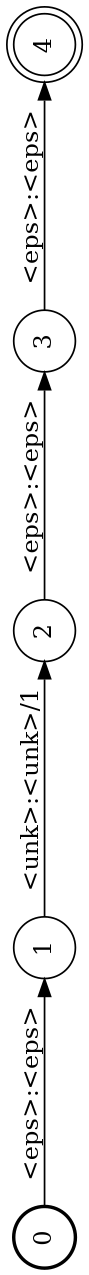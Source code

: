 digraph FST {
rankdir = LR;
size = "8.5,11";
label = "";
center = 1;
orientation = Landscape;
ranksep = "0.4";
nodesep = "0.25";
0 [label = "0", shape = circle, style = bold, fontsize = 14]
	0 -> 1 [label = "<eps>:<eps>", fontsize = 14];
1 [label = "1", shape = circle, style = solid, fontsize = 14]
	1 -> 2 [label = "<unk>:<unk>/1", fontsize = 14];
2 [label = "2", shape = circle, style = solid, fontsize = 14]
	2 -> 3 [label = "<eps>:<eps>", fontsize = 14];
3 [label = "3", shape = circle, style = solid, fontsize = 14]
	3 -> 4 [label = "<eps>:<eps>", fontsize = 14];
4 [label = "4", shape = doublecircle, style = solid, fontsize = 14]
}
